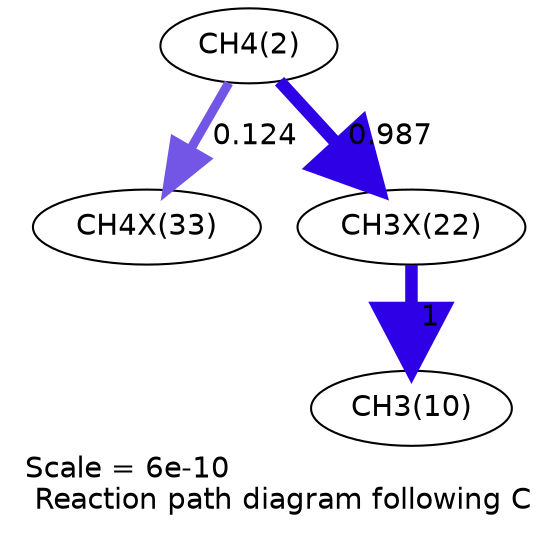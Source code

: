 digraph reaction_paths {
center=1;
s4 -> s45[fontname="Helvetica", penwidth=4.42, arrowsize=2.21, color="0.7, 0.624, 0.9"
, label=" 0.124"];
s4 -> s40[fontname="Helvetica", penwidth=5.99, arrowsize=3, color="0.7, 1.49, 0.9"
, label=" 0.987"];
s40 -> s12[fontname="Helvetica", penwidth=6, arrowsize=3, color="0.7, 1.5, 0.9"
, label=" 1"];
s4 [ fontname="Helvetica", label="CH4(2)"];
s12 [ fontname="Helvetica", label="CH3(10)"];
s40 [ fontname="Helvetica", label="CH3X(22)"];
s45 [ fontname="Helvetica", label="CH4X(33)"];
 label = "Scale = 6e-10\l Reaction path diagram following C";
 fontname = "Helvetica";
}
